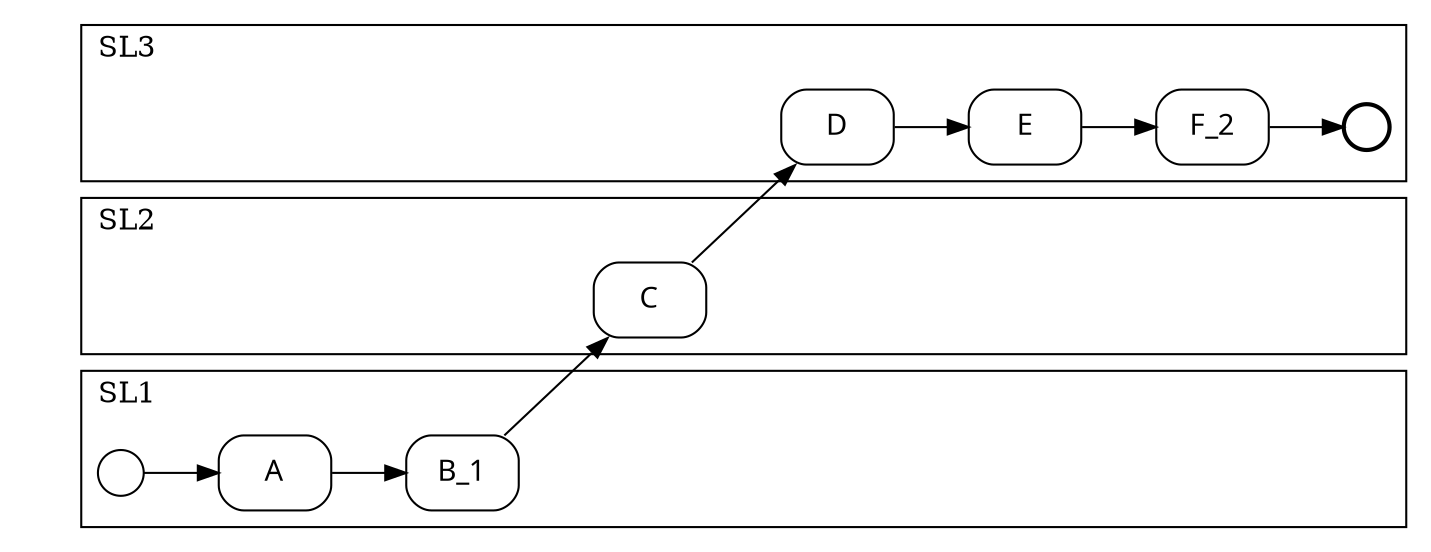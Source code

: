 digraph G {

node[fontname="meiryo"]; //Jananese font setting
edge[fontname="meiryo"]; //Janapese font setting
rankdir=LR;

node [shape=box, style=rounded];

subgraph clusterSL1{
labeljust=l;
label= "SL1";

AN0[label="A"];
AN5[label="B_1"];
SN_SL1_0[label="", shape=circle, width="0.3"];
dn_SL1_3[label="", shape=none, width="0.3"];
dn_SL1_4[label="", shape=none, width="0.3"];
dn_SL1_5[label="", shape=none, width="0.3"];
dn_SL1_6[label="", shape=none, width="0.3"];
dn_SL1_7[label="", shape=none, width="0.3"];

SN_SL1_0 -> AN0;
AN0 -> AN5;
AN5 -> dn_SL1_3[style=invis];
dn_SL1_3 -> dn_SL1_4[style=invis];
dn_SL1_4 -> dn_SL1_5[style=invis];
dn_SL1_5 -> dn_SL1_6[style=invis];
dn_SL1_6 -> dn_SL1_7[style=invis];
}

subgraph clusterSL2{
labeljust=l;
label= "SL2";

AN1[label="C"];
dn_SL2_0[label="", shape=none, width="0.3"];
dn_SL2_1[label="", shape=none, width="0.3"];
dn_SL2_2[label="", shape=none, width="0.3"];
dn_SL2_7[label="", shape=none, width="0.3"];
dn_SL2_4[label="", shape=none, width="0.3"];
dn_SL2_5[label="", shape=none, width="0.3"];
dn_SL2_6[label="", shape=none, width="0.3"];

dn_SL2_0 -> dn_SL2_1[style=invis];
dn_SL2_1 -> dn_SL2_2[style=invis];
dn_SL2_2 -> AN1[style=invis];
AN1 -> dn_SL2_4[style=invis];
dn_SL2_4 -> dn_SL2_5[style=invis];
dn_SL2_5 -> dn_SL2_6[style=invis];
dn_SL2_6 -> dn_SL2_7[style=invis];
}

subgraph clusterSL3{
labeljust=l;
label= "SL3";

AN3[label="D"];
AN4[label="E"];
AN6[label="F_2"];
EN_SL3_7[label="", shape=circle, width="0.3", style=bold];
dn_SL3_0[label="", shape=none, width="0.3"];
dn_SL3_1[label="", shape=none, width="0.3"];
dn_SL3_2[label="", shape=none, width="0.3"];
dn_SL3_3[label="", shape=none, width="0.3"];

AN3 -> AN4;
AN4 -> AN6;
AN6 -> EN_SL3_7;
dn_SL3_0 -> dn_SL3_1[style=invis];
dn_SL3_1 -> dn_SL3_2[style=invis];
dn_SL3_2 -> dn_SL3_3[style=invis];
dn_SL3_3 -> AN3[style=invis];
}

AN5 -> AN1;
AN1 -> AN3;

HN_1[label="", shape=none, width="0.1"];
HN_1 -> SN_SL1_0[style=invis, weight ="20"];

HN_2[label="", shape=none, width="0.1"];
HN_2 -> dn_SL2_0[style=invis, weight ="20"];

HN_3[label="", shape=none, width="0.1"];
HN_3 -> dn_SL3_0[style=invis, weight ="20"];

{rank = min ;HN_1;HN_2;HN_3}

}
